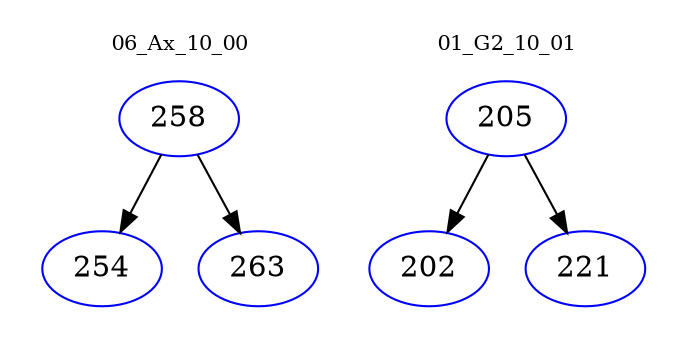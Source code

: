 digraph{
subgraph cluster_0 {
color = white
label = "06_Ax_10_00";
fontsize=10;
T0_258 [label="258", color="blue"]
T0_258 -> T0_254 [color="black"]
T0_254 [label="254", color="blue"]
T0_258 -> T0_263 [color="black"]
T0_263 [label="263", color="blue"]
}
subgraph cluster_1 {
color = white
label = "01_G2_10_01";
fontsize=10;
T1_205 [label="205", color="blue"]
T1_205 -> T1_202 [color="black"]
T1_202 [label="202", color="blue"]
T1_205 -> T1_221 [color="black"]
T1_221 [label="221", color="blue"]
}
}
